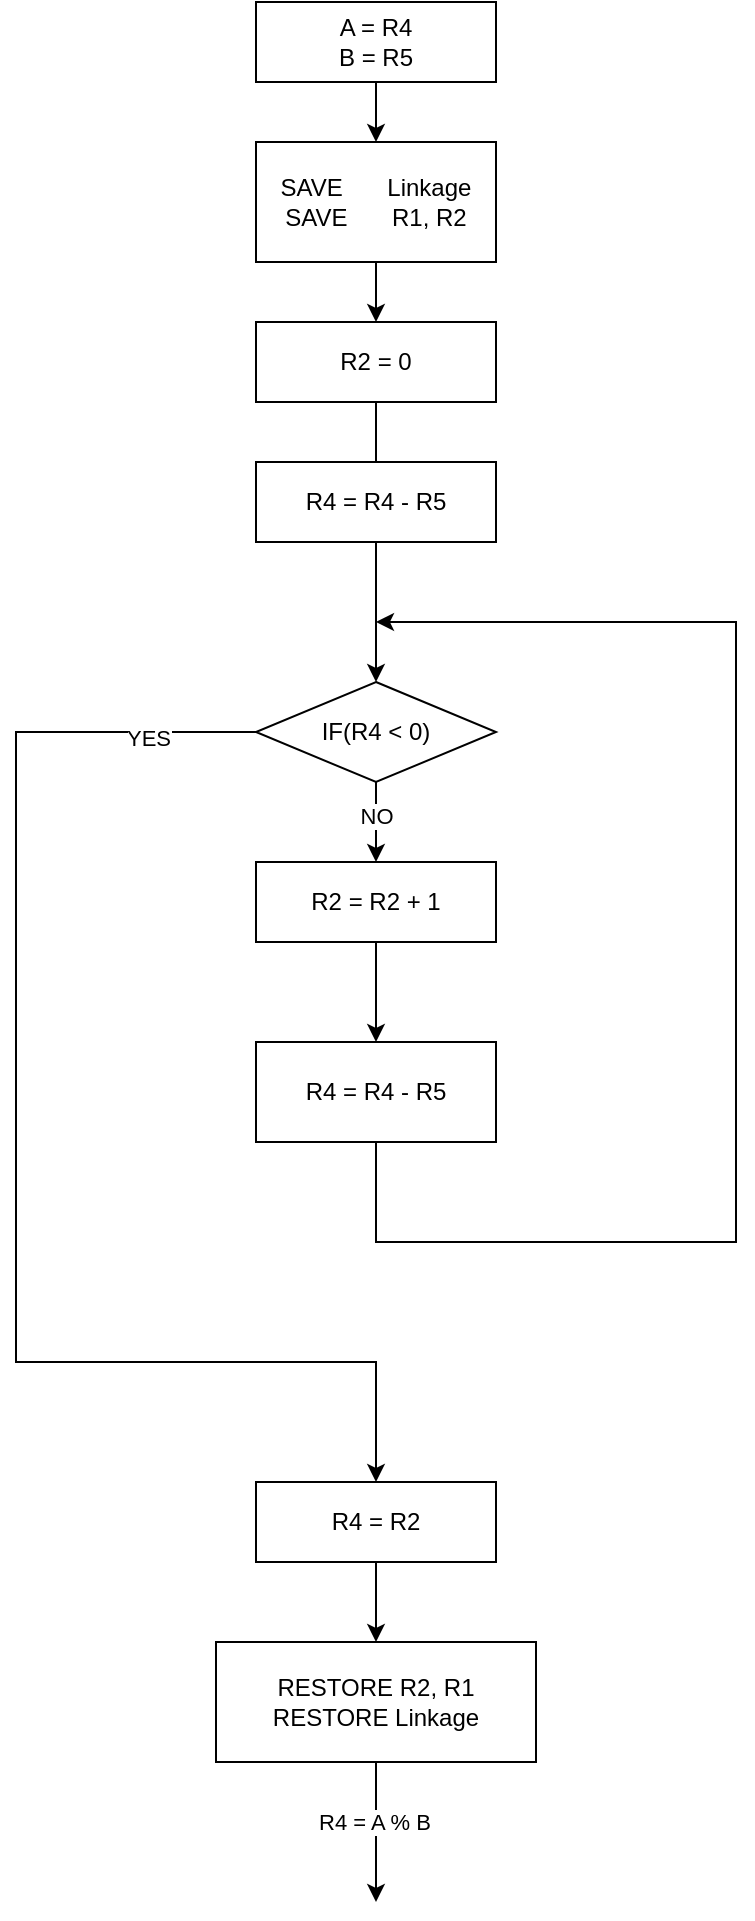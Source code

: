 <mxfile version="20.3.0" type="device"><diagram id="P6XNp4wD_P6d2l6eHDxK" name="第 1 页"><mxGraphModel dx="772" dy="876" grid="1" gridSize="10" guides="1" tooltips="1" connect="1" arrows="1" fold="1" page="1" pageScale="1" pageWidth="827" pageHeight="1169" math="0" shadow="0"><root><mxCell id="0"/><mxCell id="1" parent="0"/><mxCell id="10ywUA6MhwgOt9MsSDHI-4" value="" style="edgeStyle=orthogonalEdgeStyle;rounded=0;orthogonalLoop=1;jettySize=auto;html=1;" parent="1" source="10ywUA6MhwgOt9MsSDHI-1" target="10ywUA6MhwgOt9MsSDHI-3" edge="1"><mxGeometry relative="1" as="geometry"/></mxCell><mxCell id="10ywUA6MhwgOt9MsSDHI-1" value="A = R4&lt;br&gt;B = R5" style="rounded=0;whiteSpace=wrap;html=1;" parent="1" vertex="1"><mxGeometry x="360" y="80" width="120" height="40" as="geometry"/></mxCell><mxCell id="10ywUA6MhwgOt9MsSDHI-7" value="" style="edgeStyle=orthogonalEdgeStyle;rounded=0;orthogonalLoop=1;jettySize=auto;html=1;" parent="1" source="10ywUA6MhwgOt9MsSDHI-3" target="10ywUA6MhwgOt9MsSDHI-6" edge="1"><mxGeometry relative="1" as="geometry"/></mxCell><mxCell id="10ywUA6MhwgOt9MsSDHI-3" value="SAVE&lt;span style=&quot;white-space: pre;&quot;&gt;&#9;&lt;/span&gt;Linkage&lt;br&gt;SAVE&lt;span style=&quot;white-space: pre;&quot;&gt;&#9;&lt;/span&gt;R1, R2" style="rounded=0;whiteSpace=wrap;html=1;" parent="1" vertex="1"><mxGeometry x="360" y="150" width="120" height="60" as="geometry"/></mxCell><mxCell id="10ywUA6MhwgOt9MsSDHI-15" style="edgeStyle=orthogonalEdgeStyle;rounded=0;orthogonalLoop=1;jettySize=auto;html=1;exitX=0.5;exitY=1;exitDx=0;exitDy=0;" parent="1" source="10ywUA6MhwgOt9MsSDHI-5" edge="1"><mxGeometry relative="1" as="geometry"><mxPoint x="420" y="1030" as="targetPoint"/></mxGeometry></mxCell><mxCell id="10ywUA6MhwgOt9MsSDHI-16" value="R4 = A % B" style="edgeLabel;html=1;align=center;verticalAlign=middle;resizable=0;points=[];" parent="10ywUA6MhwgOt9MsSDHI-15" vertex="1" connectable="0"><mxGeometry x="-0.16" y="-1" relative="1" as="geometry"><mxPoint as="offset"/></mxGeometry></mxCell><mxCell id="10ywUA6MhwgOt9MsSDHI-5" value="RESTORE&lt;span style=&quot;&quot;&gt;&#9;&lt;/span&gt;R2, R1&lt;br&gt;RESTORE&lt;span style=&quot;&quot;&gt;&#9;&lt;/span&gt;Linkage" style="rounded=0;whiteSpace=wrap;html=1;" parent="1" vertex="1"><mxGeometry x="340" y="900" width="160" height="60" as="geometry"/></mxCell><mxCell id="10ywUA6MhwgOt9MsSDHI-8" value="" style="edgeStyle=orthogonalEdgeStyle;rounded=0;orthogonalLoop=1;jettySize=auto;html=1;" parent="1" source="10ywUA6MhwgOt9MsSDHI-6" edge="1"><mxGeometry relative="1" as="geometry"><mxPoint x="420" y="320" as="targetPoint"/></mxGeometry></mxCell><mxCell id="10ywUA6MhwgOt9MsSDHI-6" value="R2 = 0" style="rounded=0;whiteSpace=wrap;html=1;" parent="1" vertex="1"><mxGeometry x="360" y="240" width="120" height="40" as="geometry"/></mxCell><mxCell id="10ywUA6MhwgOt9MsSDHI-18" value="" style="edgeStyle=orthogonalEdgeStyle;rounded=0;orthogonalLoop=1;jettySize=auto;html=1;" parent="1" source="10ywUA6MhwgOt9MsSDHI-9" target="10ywUA6MhwgOt9MsSDHI-17" edge="1"><mxGeometry relative="1" as="geometry"/></mxCell><mxCell id="10ywUA6MhwgOt9MsSDHI-19" value="NO" style="edgeLabel;html=1;align=center;verticalAlign=middle;resizable=0;points=[];" parent="10ywUA6MhwgOt9MsSDHI-18" vertex="1" connectable="0"><mxGeometry x="-0.16" relative="1" as="geometry"><mxPoint as="offset"/></mxGeometry></mxCell><mxCell id="10ywUA6MhwgOt9MsSDHI-9" value="IF(R4 &amp;lt; 0)" style="rhombus;whiteSpace=wrap;html=1;" parent="1" vertex="1"><mxGeometry x="360" y="420" width="120" height="50" as="geometry"/></mxCell><mxCell id="10ywUA6MhwgOt9MsSDHI-12" value="" style="edgeStyle=orthogonalEdgeStyle;rounded=0;orthogonalLoop=1;jettySize=auto;html=1;" parent="1" source="10ywUA6MhwgOt9MsSDHI-10" target="10ywUA6MhwgOt9MsSDHI-9" edge="1"><mxGeometry relative="1" as="geometry"/></mxCell><mxCell id="10ywUA6MhwgOt9MsSDHI-10" value="R4 = R4 - R5" style="rounded=0;whiteSpace=wrap;html=1;" parent="1" vertex="1"><mxGeometry x="360" y="310" width="120" height="40" as="geometry"/></mxCell><mxCell id="10ywUA6MhwgOt9MsSDHI-13" value="" style="edgeStyle=none;orthogonalLoop=1;jettySize=auto;html=1;rounded=0;exitX=0;exitY=0.5;exitDx=0;exitDy=0;entryX=0.5;entryY=0;entryDx=0;entryDy=0;" parent="1" source="10ywUA6MhwgOt9MsSDHI-9" target="10ywUA6MhwgOt9MsSDHI-24" edge="1"><mxGeometry width="80" relative="1" as="geometry"><mxPoint x="240" y="430" as="sourcePoint"/><mxPoint x="420" y="790" as="targetPoint"/><Array as="points"><mxPoint x="240" y="445"/><mxPoint x="240" y="760"/><mxPoint x="420" y="760"/></Array></mxGeometry></mxCell><mxCell id="10ywUA6MhwgOt9MsSDHI-14" value="YES" style="edgeLabel;html=1;align=center;verticalAlign=middle;resizable=0;points=[];" parent="10ywUA6MhwgOt9MsSDHI-13" vertex="1" connectable="0"><mxGeometry x="-0.838" y="3" relative="1" as="geometry"><mxPoint as="offset"/></mxGeometry></mxCell><mxCell id="10ywUA6MhwgOt9MsSDHI-21" value="" style="edgeStyle=orthogonalEdgeStyle;rounded=0;orthogonalLoop=1;jettySize=auto;html=1;" parent="1" source="10ywUA6MhwgOt9MsSDHI-17" target="10ywUA6MhwgOt9MsSDHI-20" edge="1"><mxGeometry relative="1" as="geometry"/></mxCell><mxCell id="10ywUA6MhwgOt9MsSDHI-17" value="R2 = R2 + 1" style="rounded=0;whiteSpace=wrap;html=1;" parent="1" vertex="1"><mxGeometry x="360" y="510" width="120" height="40" as="geometry"/></mxCell><mxCell id="10ywUA6MhwgOt9MsSDHI-20" value="R4 = R4 - R5" style="rounded=0;whiteSpace=wrap;html=1;" parent="1" vertex="1"><mxGeometry x="360" y="600" width="120" height="50" as="geometry"/></mxCell><mxCell id="10ywUA6MhwgOt9MsSDHI-22" value="" style="edgeStyle=none;orthogonalLoop=1;jettySize=auto;html=1;rounded=0;exitX=0.5;exitY=1;exitDx=0;exitDy=0;" parent="1" source="10ywUA6MhwgOt9MsSDHI-20" edge="1"><mxGeometry width="80" relative="1" as="geometry"><mxPoint x="420" y="660" as="sourcePoint"/><mxPoint x="420" y="390" as="targetPoint"/><Array as="points"><mxPoint x="420" y="700"/><mxPoint x="600" y="700"/><mxPoint x="600" y="390"/></Array></mxGeometry></mxCell><mxCell id="10ywUA6MhwgOt9MsSDHI-25" value="" style="edgeStyle=orthogonalEdgeStyle;rounded=0;orthogonalLoop=1;jettySize=auto;html=1;" parent="1" source="10ywUA6MhwgOt9MsSDHI-24" target="10ywUA6MhwgOt9MsSDHI-5" edge="1"><mxGeometry relative="1" as="geometry"/></mxCell><mxCell id="10ywUA6MhwgOt9MsSDHI-24" value="R4 = R2" style="rounded=0;whiteSpace=wrap;html=1;" parent="1" vertex="1"><mxGeometry x="360" y="820" width="120" height="40" as="geometry"/></mxCell></root></mxGraphModel></diagram></mxfile>